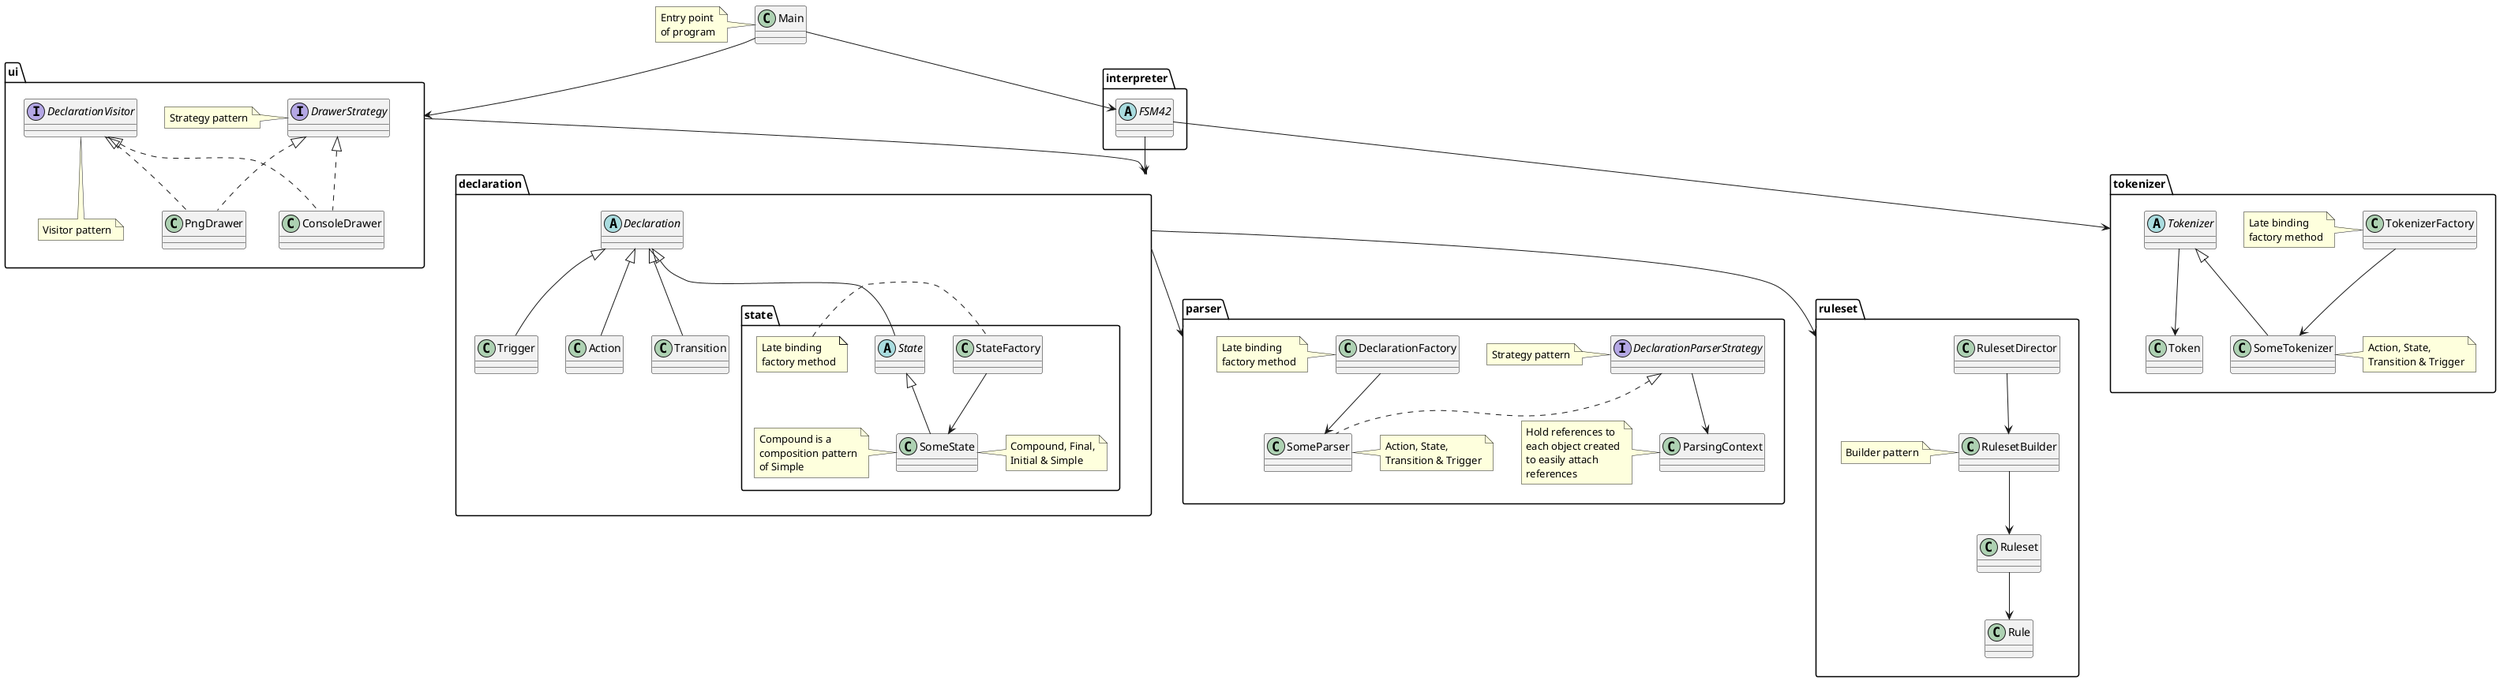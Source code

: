 @startuml Design Patterns 1

class Main {}

note left of Main: Entry point\nof program

namespace declaration {

    abstract class Declaration {}
    class Action {}
    class Transition {}
    class Trigger {}

    Declaration <|-- Action
    Declaration <|-- Transition
    Declaration <|-- Trigger

    namespace state {

        abstract class State {}
        class SomeState {}
        class StateFactory {}

        note right of SomeState: Compound, Final,\nInitial & Simple
        note left of SomeState: Compound is a\ncomposition pattern\nof Simple
        note left of StateFactory: Late binding\nfactory method

        State <|-- SomeState
        StateFactory --> SomeState

    }

    Declaration <|-- State

}

namespace interpreter {

    abstract class FSM42 {}

}

namespace parser {

    interface DeclarationParserStrategy {}

    class SomeParser {}
    class DeclarationFactory {}
    class ParsingContext {}

    note left of DeclarationParserStrategy: Strategy pattern
    note right of SomeParser: Action, State,\nTransition & Trigger
    note left of DeclarationFactory: Late binding\nfactory method
    note left of ParsingContext: Hold references to\neach object created\nto easily attach\nreferences

    DeclarationParserStrategy <|.. SomeParser
    DeclarationParserStrategy --> ParsingContext
    DeclarationFactory --> SomeParser
}

namespace ruleset {

    class Rule {}
    class Ruleset {}
    class RulesetBuilder {}
    class RulesetDirector {}

    note left of RulesetBuilder: Builder pattern

    Ruleset --> Rule
    RulesetBuilder --> Ruleset
    RulesetDirector --> RulesetBuilder

}

namespace tokenizer {

    abstract class Tokenizer {}
    class SomeTokenizer {}
    class TokenizerFactory {}
    class Token {}

    note right of SomeTokenizer: Action, State,\nTransition & Trigger
    note left of TokenizerFactory: Late binding\nfactory method

    Tokenizer <|-- SomeTokenizer
    Tokenizer --> Token
    TokenizerFactory --> SomeTokenizer

}

namespace ui {

    interface DeclarationVisitor {}
    interface DrawerStrategy {}

    class ConsoleDrawer {}
    class PngDrawer {}

    note bottom of DeclarationVisitor: Visitor pattern
    note left of DrawerStrategy: Strategy pattern

    DeclarationVisitor <|.. ConsoleDrawer
    DeclarationVisitor <|.. PngDrawer
    DrawerStrategy <|.. ConsoleDrawer
    DrawerStrategy <|.. PngDrawer

}

Main --> FSM42
Main --> ui
FSM42 --> tokenizer
FSM42 --> declaration
declaration --> parser
declaration --> ruleset
ui --> declaration

@enduml
